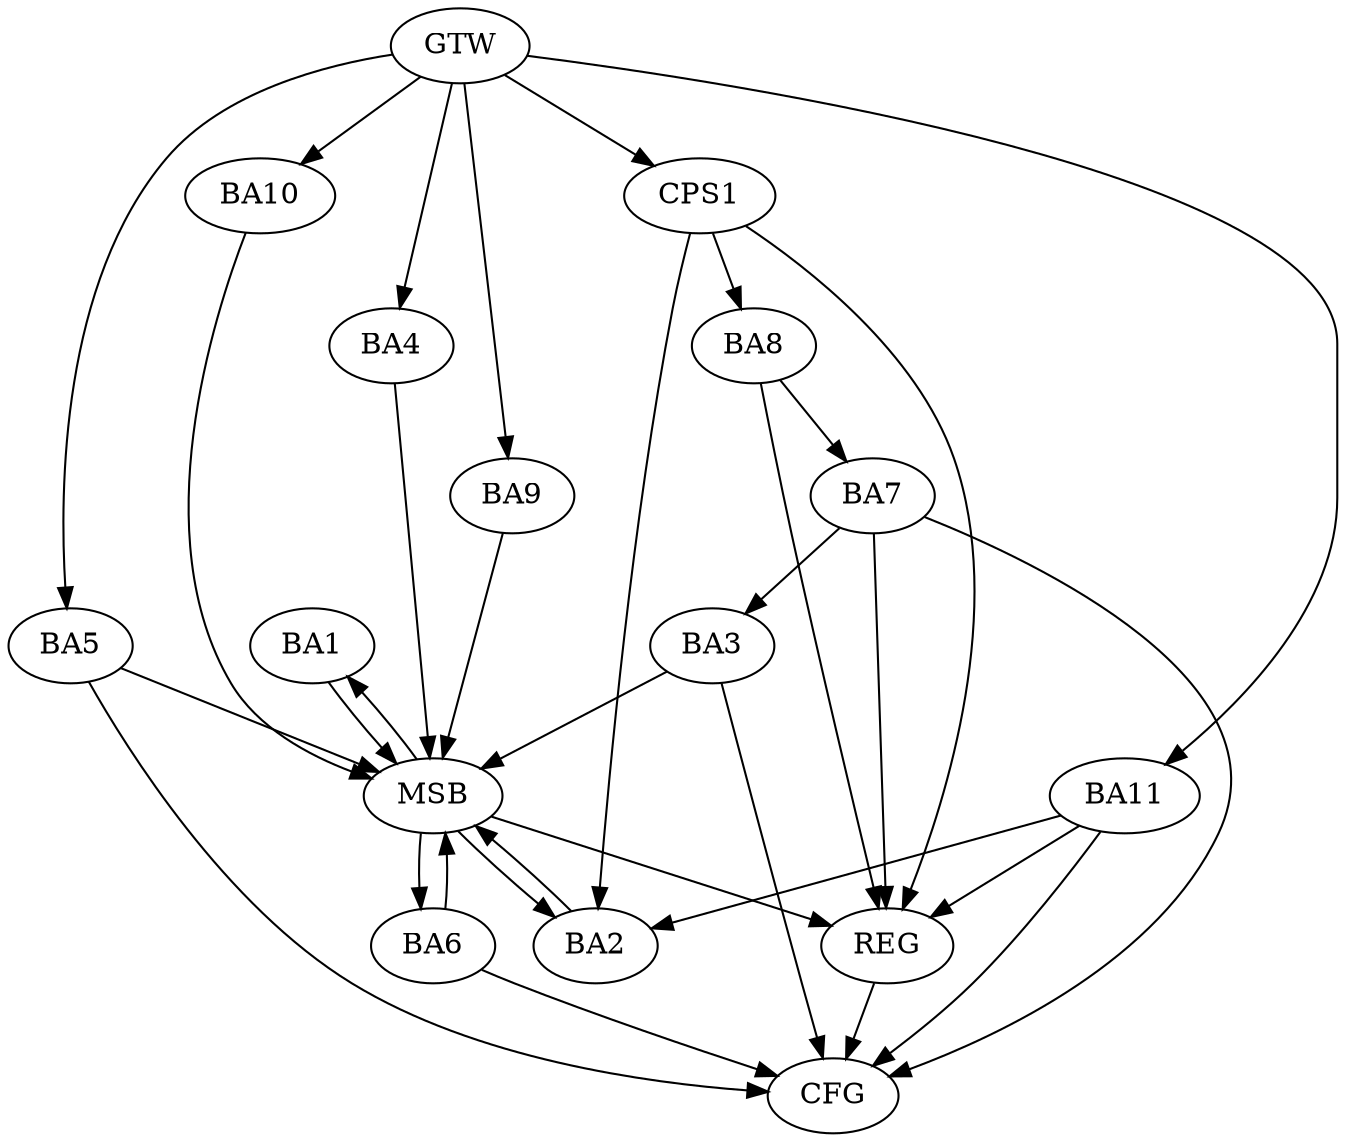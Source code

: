 strict digraph G {
  BA1 [ label="BA1" ];
  BA2 [ label="BA2" ];
  BA3 [ label="BA3" ];
  BA4 [ label="BA4" ];
  BA5 [ label="BA5" ];
  BA6 [ label="BA6" ];
  BA7 [ label="BA7" ];
  BA8 [ label="BA8" ];
  BA9 [ label="BA9" ];
  BA10 [ label="BA10" ];
  BA11 [ label="BA11" ];
  CPS1 [ label="CPS1" ];
  GTW [ label="GTW" ];
  REG [ label="REG" ];
  MSB [ label="MSB" ];
  CFG [ label="CFG" ];
  BA7 -> BA3;
  BA8 -> BA7;
  BA11 -> BA2;
  CPS1 -> BA2;
  CPS1 -> BA8;
  GTW -> BA4;
  GTW -> BA5;
  GTW -> BA9;
  GTW -> BA10;
  GTW -> BA11;
  GTW -> CPS1;
  BA7 -> REG;
  BA8 -> REG;
  BA11 -> REG;
  CPS1 -> REG;
  BA1 -> MSB;
  MSB -> BA2;
  MSB -> REG;
  BA2 -> MSB;
  MSB -> BA1;
  BA3 -> MSB;
  BA4 -> MSB;
  BA5 -> MSB;
  BA6 -> MSB;
  BA9 -> MSB;
  MSB -> BA6;
  BA10 -> MSB;
  BA3 -> CFG;
  BA5 -> CFG;
  BA7 -> CFG;
  BA6 -> CFG;
  BA11 -> CFG;
  REG -> CFG;
}
